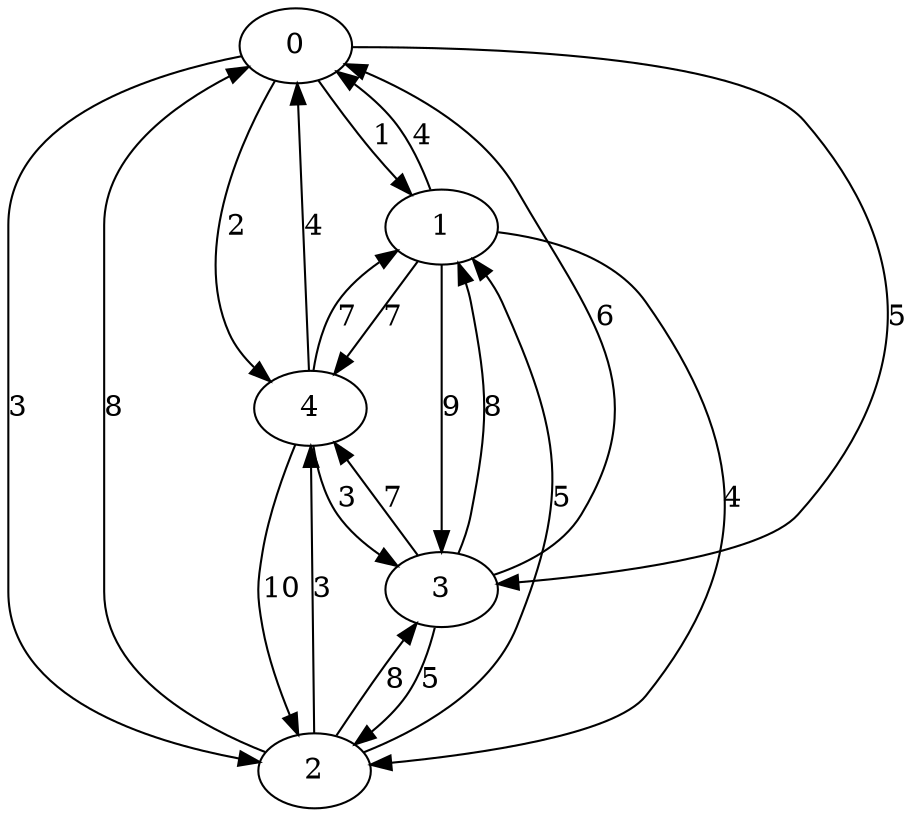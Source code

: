 digraph G {
0;
1;
2;
3;
4;
0 -> 1[label="1" weight="1"];
1 -> 0[label="4" weight="4"];
0 -> 2[label="3" weight="3"];
2 -> 0[label="8" weight="8"];
0 -> 3[label="5" weight="5"];
3 -> 0[label="6" weight="6"];
0 -> 4[label="2" weight="2"];
4 -> 0[label="4" weight="4"];
1 -> 2[label="4" weight="4"];
2 -> 1[label="5" weight="5"];
1 -> 3[label="9" weight="9"];
3 -> 1[label="8" weight="8"];
1 -> 4[label="7" weight="7"];
4 -> 1[label="7" weight="7"];
2 -> 3[label="8" weight="8"];
3 -> 2[label="5" weight="5"];
2 -> 4[label="3" weight="3"];
4 -> 2[label="10" weight="10"];
3 -> 4[label="7" weight="7"];
4 -> 3[label="3" weight="3"];
}
